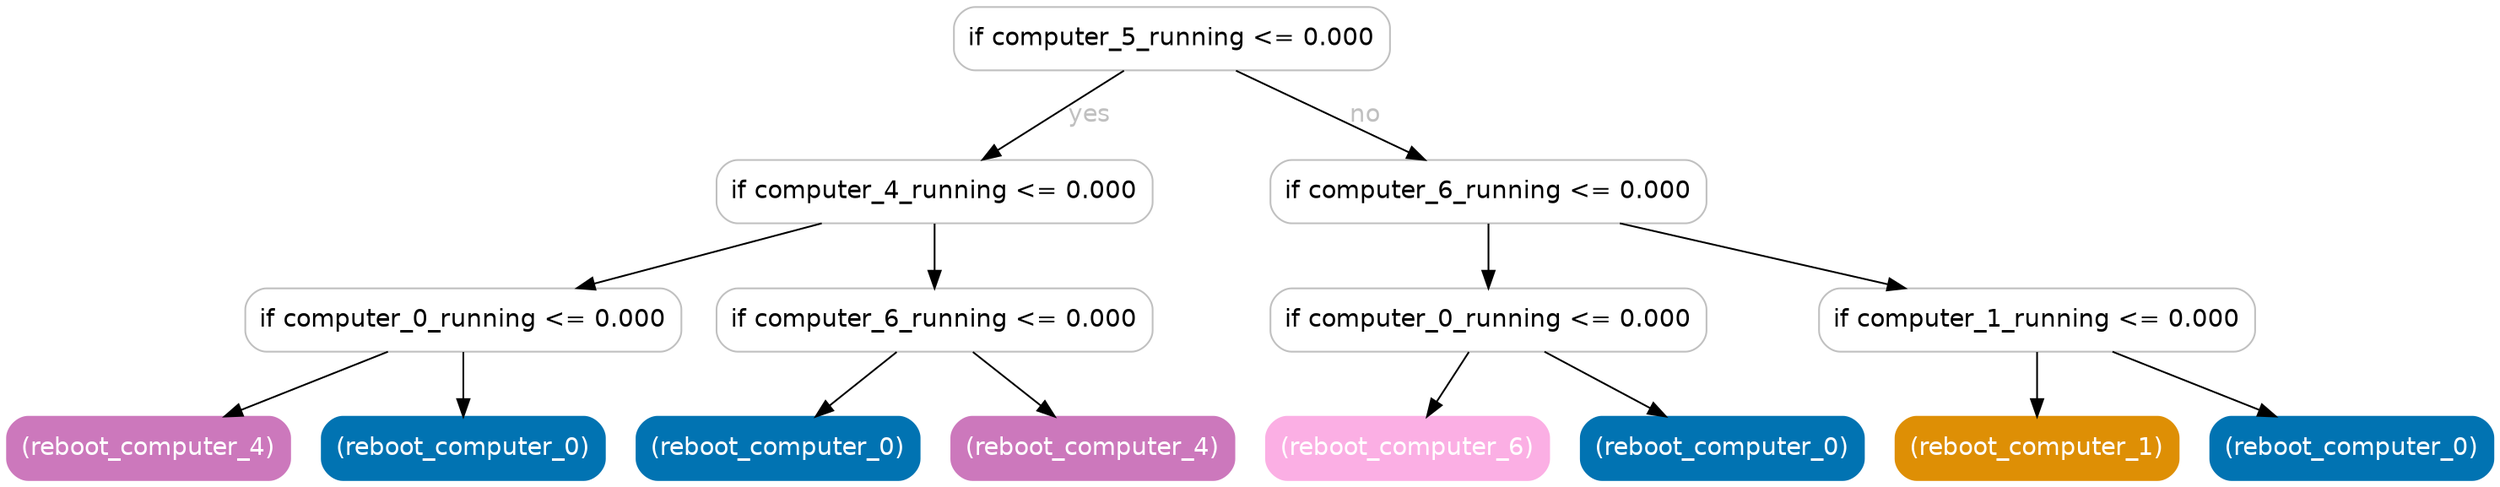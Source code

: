 digraph Tree {
	graph [bb="0,0,1414,269"];
	node [color=gray,
		fillcolor=white,
		fontname=helvetica,
		label="\N",
		shape=box,
		style="filled, rounded"
	];
	edge [fontname=helvetica];
	0	[height=0.5,
		label="if computer_5_running <= 0.000",
		pos="662.5,251",
		width=3.4444];
	1	[height=0.5,
		label="if computer_4_running <= 0.000",
		pos="527.5,164",
		width=3.4444];
	0 -> 1	[fontcolor=gray,
		label=yes,
		lp="616,207.5",
		pos="e,554.78,182.18 635.18,232.8 614.5,219.78 585.92,201.78 563.39,187.6"];
	8	[height=0.5,
		label="if computer_6_running <= 0.000",
		pos="842.5,164",
		width=3.4444];
	0 -> 8	[fontcolor=gray,
		label=no,
		lp="772.5,207.5",
		pos="e,806.44,182.03 698.93,232.8 727.32,219.39 766.9,200.7 797.31,186.34"];
	2	[height=0.5,
		label="if computer_0_running <= 0.000",
		pos="259.5,91",
		width=3.4444];
	1 -> 2	[fontcolor=gray,
		pos="e,324.1,109.11 463.31,145.99 424.4,135.68 374.59,122.49 333.95,111.72"];
	5	[height=0.5,
		label="if computer_6_running <= 0.000",
		pos="527.5,91",
		width=3.4444];
	1 -> 5	[fontcolor=gray,
		pos="e,527.5,109.03 527.5,145.81 527.5,137.79 527.5,128.05 527.5,119.07"];
	3	[color="#cc78bc",
		fillcolor="#cc78bc",
		fontcolor=white,
		height=0.5,
		label="(reboot_computer_4)",
		pos="80.5,18",
		width=2.2361];
	2 -> 3	[fontcolor=gray,
		pos="e,123.65,36.114 216.63,72.994 191.57,63.055 159.75,50.434 133.18,39.894"];
	4	[color="#0173b2",
		fillcolor="#0173b2",
		fontcolor=white,
		height=0.5,
		label="(reboot_computer_0)",
		pos="259.5,18",
		width=2.2361];
	2 -> 4	[fontcolor=gray,
		pos="e,259.5,36.029 259.5,72.813 259.5,64.789 259.5,55.047 259.5,46.069"];
	6	[color="#0173b2",
		fillcolor="#0173b2",
		fontcolor=white,
		height=0.5,
		label="(reboot_computer_0)",
		pos="438.5,18",
		width=2.2361];
	5 -> 6	[fontcolor=gray,
		pos="e,459.85,36.029 505.96,72.813 494.48,63.656 480.19,52.26 467.73,42.316"];
	7	[color="#cc78bc",
		fillcolor="#cc78bc",
		fontcolor=white,
		height=0.5,
		label="(reboot_computer_4)",
		pos="617.5,18",
		width=2.2361];
	5 -> 7	[fontcolor=gray,
		pos="e,595.91,36.029 549.29,72.813 560.89,63.656 575.34,52.26 587.94,42.316"];
	9	[height=0.5,
		label="if computer_0_running <= 0.000",
		pos="842.5,91",
		width=3.4444];
	8 -> 9	[fontcolor=gray,
		pos="e,842.5,109.03 842.5,145.81 842.5,137.79 842.5,128.05 842.5,119.07"];
	12	[height=0.5,
		label="if computer_1_running <= 0.000",
		pos="1154.5,91",
		width=3.4444];
	8 -> 12	[fontcolor=gray,
		pos="e,1079.6,109.05 917.23,145.99 963.1,135.56 1022,122.16 1069.6,111.32"];
	10	[color="#fbafe4",
		fillcolor="#fbafe4",
		fontcolor=white,
		height=0.5,
		label="(reboot_computer_6)",
		pos="796.5,18",
		width=2.2361];
	9 -> 10	[fontcolor=gray,
		pos="e,807.53,36.029 831.36,72.813 825.88,64.353 819.17,53.984 813.09,44.612"];
	11	[color="#0173b2",
		fillcolor="#0173b2",
		fontcolor=white,
		height=0.5,
		label="(reboot_computer_0)",
		pos="975.5,18",
		width=2.2361];
	9 -> 11	[fontcolor=gray,
		pos="e,943.44,36.114 874.36,72.994 892.4,63.361 915.17,51.207 934.53,40.87"];
	13	[color="#de8f05",
		fillcolor="#de8f05",
		fontcolor=white,
		height=0.5,
		label="(reboot_computer_1)",
		pos="1154.5,18",
		width=2.2361];
	12 -> 13	[fontcolor=gray,
		pos="e,1154.5,36.029 1154.5,72.813 1154.5,64.789 1154.5,55.047 1154.5,46.069"];
	14	[color="#0173b2",
		fillcolor="#0173b2",
		fontcolor=white,
		height=0.5,
		label="(reboot_computer_0)",
		pos="1333.5,18",
		width=2.2361];
	12 -> 14	[fontcolor=gray,
		pos="e,1290.4,36.114 1197.4,72.994 1222.4,63.055 1254.3,50.434 1280.8,39.894"];
}
